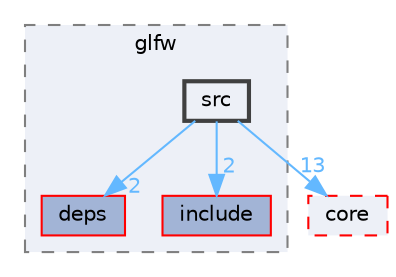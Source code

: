digraph "runtime/glfw/src"
{
 // LATEX_PDF_SIZE
  bgcolor="transparent";
  edge [fontname=Helvetica,fontsize=10,labelfontname=Helvetica,labelfontsize=10];
  node [fontname=Helvetica,fontsize=10,shape=box,height=0.2,width=0.4];
  compound=true
  subgraph clusterdir_5cf8d977d79e60b4047f94b5a17051ac {
    graph [ bgcolor="#edf0f7", pencolor="grey50", label="glfw", fontname=Helvetica,fontsize=10 style="filled,dashed", URL="dir_5cf8d977d79e60b4047f94b5a17051ac.html",tooltip=""]
  dir_6ff0e9aacb02798e12069105004514e6 [label="deps", fillcolor="#a2b4d6", color="red", style="filled", URL="dir_6ff0e9aacb02798e12069105004514e6.html",tooltip=""];
  dir_f6a6e0e95bc83596dccb8b83b37f7f29 [label="include", fillcolor="#a2b4d6", color="red", style="filled", URL="dir_f6a6e0e95bc83596dccb8b83b37f7f29.html",tooltip=""];
  dir_166ad2d22f4a5f4dae09033b0473fc21 [label="src", fillcolor="#edf0f7", color="grey25", style="filled,bold", URL="dir_166ad2d22f4a5f4dae09033b0473fc21.html",tooltip=""];
  }
  dir_0b94c9ea5f3d98712a457061cc05ff83 [label="core", fillcolor="#edf0f7", color="red", style="filled,dashed", URL="dir_0b94c9ea5f3d98712a457061cc05ff83.html",tooltip=""];
  dir_166ad2d22f4a5f4dae09033b0473fc21->dir_0b94c9ea5f3d98712a457061cc05ff83 [headlabel="13", labeldistance=1.5 headhref="dir_000122_000023.html" href="dir_000122_000023.html" color="steelblue1" fontcolor="steelblue1"];
  dir_166ad2d22f4a5f4dae09033b0473fc21->dir_6ff0e9aacb02798e12069105004514e6 [headlabel="2", labeldistance=1.5 headhref="dir_000122_000025.html" href="dir_000122_000025.html" color="steelblue1" fontcolor="steelblue1"];
  dir_166ad2d22f4a5f4dae09033b0473fc21->dir_f6a6e0e95bc83596dccb8b83b37f7f29 [headlabel="2", labeldistance=1.5 headhref="dir_000122_000086.html" href="dir_000122_000086.html" color="steelblue1" fontcolor="steelblue1"];
}
